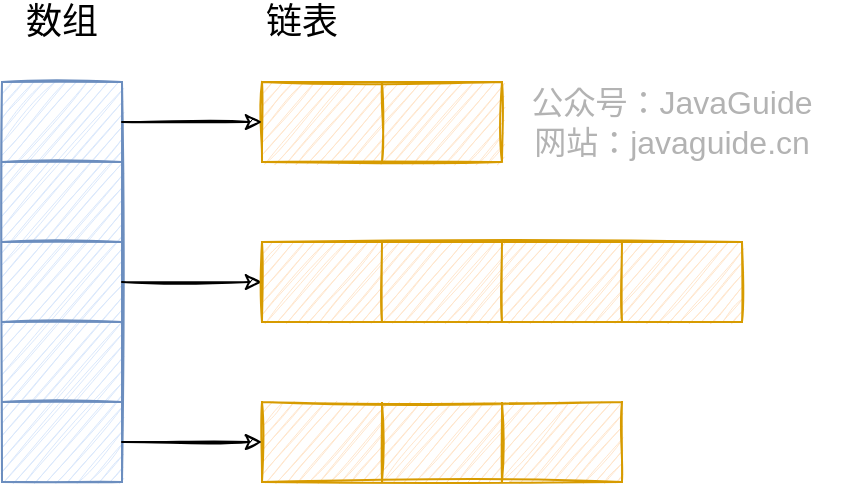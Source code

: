 <mxfile version="13.4.5" type="device"><diagram id="AhvkeES_NzU0VgdTypUe" name="Page-1"><mxGraphModel dx="1106" dy="997" grid="1" gridSize="10" guides="1" tooltips="1" connect="1" arrows="1" fold="1" page="1" pageScale="1" pageWidth="1169" pageHeight="1654" math="0" shadow="0"><root><mxCell id="0"/><mxCell id="1" parent="0"/><mxCell id="6cPH3Mlizi6NZIZ30TPY-1" value="" style="shape=table;html=1;whiteSpace=wrap;startSize=0;container=1;collapsible=0;childLayout=tableLayout;sketch=1;fillColor=#dae8fc;strokeColor=#6c8ebf;rounded=1;" vertex="1" parent="1"><mxGeometry x="290" y="370" width="60" height="200" as="geometry"/></mxCell><mxCell id="6cPH3Mlizi6NZIZ30TPY-2" value="" style="shape=partialRectangle;html=1;whiteSpace=wrap;collapsible=0;dropTarget=0;pointerEvents=0;fillColor=none;top=0;left=0;bottom=0;right=0;points=[[0,0.5],[1,0.5]];portConstraint=eastwest;sketch=1;" vertex="1" parent="6cPH3Mlizi6NZIZ30TPY-1"><mxGeometry width="60" height="40" as="geometry"/></mxCell><mxCell id="6cPH3Mlizi6NZIZ30TPY-3" value="" style="shape=partialRectangle;html=1;whiteSpace=wrap;connectable=0;overflow=hidden;fillColor=none;top=0;left=0;bottom=0;right=0;sketch=1;" vertex="1" parent="6cPH3Mlizi6NZIZ30TPY-2"><mxGeometry width="60" height="40" as="geometry"/></mxCell><mxCell id="6cPH3Mlizi6NZIZ30TPY-4" value="" style="shape=partialRectangle;html=1;whiteSpace=wrap;collapsible=0;dropTarget=0;pointerEvents=0;fillColor=none;top=0;left=0;bottom=0;right=0;points=[[0,0.5],[1,0.5]];portConstraint=eastwest;sketch=1;" vertex="1" parent="6cPH3Mlizi6NZIZ30TPY-1"><mxGeometry y="40" width="60" height="40" as="geometry"/></mxCell><mxCell id="6cPH3Mlizi6NZIZ30TPY-5" value="" style="shape=partialRectangle;html=1;whiteSpace=wrap;connectable=0;overflow=hidden;fillColor=none;top=0;left=0;bottom=0;right=0;sketch=1;" vertex="1" parent="6cPH3Mlizi6NZIZ30TPY-4"><mxGeometry width="60" height="40" as="geometry"/></mxCell><mxCell id="6cPH3Mlizi6NZIZ30TPY-6" value="" style="shape=partialRectangle;html=1;whiteSpace=wrap;collapsible=0;dropTarget=0;pointerEvents=0;fillColor=none;top=0;left=0;bottom=0;right=0;points=[[0,0.5],[1,0.5]];portConstraint=eastwest;sketch=1;" vertex="1" parent="6cPH3Mlizi6NZIZ30TPY-1"><mxGeometry y="80" width="60" height="40" as="geometry"/></mxCell><mxCell id="6cPH3Mlizi6NZIZ30TPY-7" value="" style="shape=partialRectangle;html=1;whiteSpace=wrap;connectable=0;overflow=hidden;fillColor=none;top=0;left=0;bottom=0;right=0;sketch=1;" vertex="1" parent="6cPH3Mlizi6NZIZ30TPY-6"><mxGeometry width="60" height="40" as="geometry"/></mxCell><mxCell id="6cPH3Mlizi6NZIZ30TPY-8" value="" style="shape=partialRectangle;html=1;whiteSpace=wrap;collapsible=0;dropTarget=0;pointerEvents=0;fillColor=none;top=0;left=0;bottom=0;right=0;points=[[0,0.5],[1,0.5]];portConstraint=eastwest;sketch=1;" vertex="1" parent="6cPH3Mlizi6NZIZ30TPY-1"><mxGeometry y="120" width="60" height="40" as="geometry"/></mxCell><mxCell id="6cPH3Mlizi6NZIZ30TPY-9" value="" style="shape=partialRectangle;html=1;whiteSpace=wrap;connectable=0;overflow=hidden;fillColor=none;top=0;left=0;bottom=0;right=0;sketch=1;" vertex="1" parent="6cPH3Mlizi6NZIZ30TPY-8"><mxGeometry width="60" height="40" as="geometry"/></mxCell><mxCell id="6cPH3Mlizi6NZIZ30TPY-10" value="" style="shape=partialRectangle;html=1;whiteSpace=wrap;collapsible=0;dropTarget=0;pointerEvents=0;fillColor=none;top=0;left=0;bottom=0;right=0;points=[[0,0.5],[1,0.5]];portConstraint=eastwest;sketch=1;" vertex="1" parent="6cPH3Mlizi6NZIZ30TPY-1"><mxGeometry y="160" width="60" height="40" as="geometry"/></mxCell><mxCell id="6cPH3Mlizi6NZIZ30TPY-11" value="" style="shape=partialRectangle;html=1;whiteSpace=wrap;connectable=0;overflow=hidden;fillColor=none;top=0;left=0;bottom=0;right=0;sketch=1;" vertex="1" parent="6cPH3Mlizi6NZIZ30TPY-10"><mxGeometry width="60" height="40" as="geometry"/></mxCell><mxCell id="6cPH3Mlizi6NZIZ30TPY-12" value="&lt;font style=&quot;font-size: 18px&quot;&gt;数组&lt;/font&gt;" style="text;html=1;strokeColor=none;fillColor=none;align=center;verticalAlign=middle;whiteSpace=wrap;rounded=0;sketch=1;" vertex="1" parent="1"><mxGeometry x="300" y="330" width="40" height="20" as="geometry"/></mxCell><mxCell id="6cPH3Mlizi6NZIZ30TPY-13" value="" style="shape=table;html=1;whiteSpace=wrap;startSize=0;container=1;collapsible=0;childLayout=tableLayout;rounded=1;strokeColor=#d79b00;fillColor=#ffe6cc;sketch=1;" vertex="1" parent="1"><mxGeometry x="420" y="370" width="120" height="40" as="geometry"/></mxCell><mxCell id="6cPH3Mlizi6NZIZ30TPY-14" value="" style="shape=partialRectangle;html=1;whiteSpace=wrap;collapsible=0;dropTarget=0;pointerEvents=0;fillColor=none;top=0;left=0;bottom=0;right=0;points=[[0,0.5],[1,0.5]];portConstraint=eastwest;sketch=1;" vertex="1" parent="6cPH3Mlizi6NZIZ30TPY-13"><mxGeometry width="120" height="40" as="geometry"/></mxCell><mxCell id="6cPH3Mlizi6NZIZ30TPY-15" value="" style="shape=partialRectangle;html=1;whiteSpace=wrap;connectable=0;overflow=hidden;fillColor=none;top=0;left=0;bottom=0;right=0;sketch=1;" vertex="1" parent="6cPH3Mlizi6NZIZ30TPY-14"><mxGeometry width="60" height="40" as="geometry"/></mxCell><mxCell id="6cPH3Mlizi6NZIZ30TPY-16" value="" style="shape=partialRectangle;html=1;whiteSpace=wrap;connectable=0;overflow=hidden;fillColor=none;top=0;left=0;bottom=0;right=0;sketch=1;" vertex="1" parent="6cPH3Mlizi6NZIZ30TPY-14"><mxGeometry x="60" width="60" height="40" as="geometry"/></mxCell><mxCell id="6cPH3Mlizi6NZIZ30TPY-31" style="edgeStyle=orthogonalEdgeStyle;rounded=0;orthogonalLoop=1;jettySize=auto;html=1;entryX=0;entryY=0.5;entryDx=0;entryDy=0;sketch=1;" edge="1" parent="1" source="6cPH3Mlizi6NZIZ30TPY-6" target="6cPH3Mlizi6NZIZ30TPY-19"><mxGeometry relative="1" as="geometry"/></mxCell><mxCell id="6cPH3Mlizi6NZIZ30TPY-41" style="edgeStyle=orthogonalEdgeStyle;rounded=0;orthogonalLoop=1;jettySize=auto;html=1;entryX=0;entryY=0.5;entryDx=0;entryDy=0;sketch=1;" edge="1" parent="1" source="6cPH3Mlizi6NZIZ30TPY-2" target="6cPH3Mlizi6NZIZ30TPY-14"><mxGeometry relative="1" as="geometry"/></mxCell><mxCell id="6cPH3Mlizi6NZIZ30TPY-19" value="" style="shape=table;html=1;whiteSpace=wrap;startSize=0;container=1;collapsible=0;childLayout=tableLayout;rounded=1;strokeColor=#d79b00;fillColor=#ffe6cc;sketch=1;" vertex="1" parent="1"><mxGeometry x="420" y="450" width="240" height="40" as="geometry"/></mxCell><mxCell id="6cPH3Mlizi6NZIZ30TPY-20" value="" style="shape=partialRectangle;html=1;whiteSpace=wrap;collapsible=0;dropTarget=0;pointerEvents=0;fillColor=none;top=0;left=0;bottom=0;right=0;points=[[0,0.5],[1,0.5]];portConstraint=eastwest;sketch=1;" vertex="1" parent="6cPH3Mlizi6NZIZ30TPY-19"><mxGeometry width="240" height="40" as="geometry"/></mxCell><mxCell id="6cPH3Mlizi6NZIZ30TPY-21" value="" style="shape=partialRectangle;html=1;whiteSpace=wrap;connectable=0;overflow=hidden;fillColor=none;top=0;left=0;bottom=0;right=0;sketch=1;" vertex="1" parent="6cPH3Mlizi6NZIZ30TPY-20"><mxGeometry width="60" height="40" as="geometry"/></mxCell><mxCell id="6cPH3Mlizi6NZIZ30TPY-22" value="" style="shape=partialRectangle;html=1;whiteSpace=wrap;connectable=0;overflow=hidden;fillColor=none;top=0;left=0;bottom=0;right=0;sketch=1;" vertex="1" parent="6cPH3Mlizi6NZIZ30TPY-20"><mxGeometry x="60" width="60" height="40" as="geometry"/></mxCell><mxCell id="6cPH3Mlizi6NZIZ30TPY-23" value="" style="shape=partialRectangle;html=1;whiteSpace=wrap;connectable=0;overflow=hidden;fillColor=none;top=0;left=0;bottom=0;right=0;sketch=1;" vertex="1" parent="6cPH3Mlizi6NZIZ30TPY-20"><mxGeometry x="120" width="60" height="40" as="geometry"/></mxCell><mxCell id="6cPH3Mlizi6NZIZ30TPY-24" value="" style="shape=partialRectangle;html=1;whiteSpace=wrap;connectable=0;overflow=hidden;fillColor=none;top=0;left=0;bottom=0;right=0;sketch=1;" vertex="1" parent="6cPH3Mlizi6NZIZ30TPY-20"><mxGeometry x="180" width="60" height="40" as="geometry"/></mxCell><mxCell id="6cPH3Mlizi6NZIZ30TPY-25" value="" style="shape=table;html=1;whiteSpace=wrap;startSize=0;container=1;collapsible=0;childLayout=tableLayout;rounded=1;strokeColor=#d79b00;fillColor=#ffe6cc;sketch=1;" vertex="1" parent="1"><mxGeometry x="420" y="530" width="180" height="40" as="geometry"/></mxCell><mxCell id="6cPH3Mlizi6NZIZ30TPY-26" value="" style="shape=partialRectangle;html=1;whiteSpace=wrap;collapsible=0;dropTarget=0;pointerEvents=0;fillColor=none;top=0;left=0;bottom=0;right=0;points=[[0,0.5],[1,0.5]];portConstraint=eastwest;sketch=1;" vertex="1" parent="6cPH3Mlizi6NZIZ30TPY-25"><mxGeometry width="180" height="40" as="geometry"/></mxCell><mxCell id="6cPH3Mlizi6NZIZ30TPY-27" value="" style="shape=partialRectangle;html=1;whiteSpace=wrap;connectable=0;overflow=hidden;fillColor=none;top=0;left=0;bottom=0;right=0;sketch=1;" vertex="1" parent="6cPH3Mlizi6NZIZ30TPY-26"><mxGeometry width="60" height="40" as="geometry"/></mxCell><mxCell id="6cPH3Mlizi6NZIZ30TPY-28" value="" style="shape=partialRectangle;html=1;whiteSpace=wrap;connectable=0;overflow=hidden;fillColor=none;top=0;left=0;bottom=0;right=0;sketch=1;" vertex="1" parent="6cPH3Mlizi6NZIZ30TPY-26"><mxGeometry x="60" width="60" height="40" as="geometry"/></mxCell><mxCell id="6cPH3Mlizi6NZIZ30TPY-29" value="" style="shape=partialRectangle;html=1;whiteSpace=wrap;connectable=0;overflow=hidden;fillColor=none;top=0;left=0;bottom=0;right=0;sketch=1;" vertex="1" parent="6cPH3Mlizi6NZIZ30TPY-26"><mxGeometry x="120" width="60" height="40" as="geometry"/></mxCell><mxCell id="6cPH3Mlizi6NZIZ30TPY-42" style="edgeStyle=orthogonalEdgeStyle;rounded=0;orthogonalLoop=1;jettySize=auto;html=1;sketch=1;" edge="1" parent="1" source="6cPH3Mlizi6NZIZ30TPY-10" target="6cPH3Mlizi6NZIZ30TPY-25"><mxGeometry relative="1" as="geometry"/></mxCell><mxCell id="6cPH3Mlizi6NZIZ30TPY-43" value="&lt;font style=&quot;font-size: 18px&quot;&gt;链表&lt;/font&gt;" style="text;html=1;strokeColor=none;fillColor=none;align=center;verticalAlign=middle;whiteSpace=wrap;rounded=0;sketch=1;" vertex="1" parent="1"><mxGeometry x="420" y="330" width="40" height="20" as="geometry"/></mxCell><mxCell id="6cPH3Mlizi6NZIZ30TPY-44" value="公众号：JavaGuide&lt;br style=&quot;font-size: 16px;&quot;&gt;网站：javaguide.cn" style="text;html=1;strokeColor=none;fillColor=none;align=center;verticalAlign=middle;whiteSpace=wrap;rounded=0;labelBackgroundColor=none;fontSize=16;fontColor=#B3B3B3;rotation=0;sketch=1;shadow=0;" vertex="1" parent="1"><mxGeometry x="540" y="385" width="170" height="10" as="geometry"/></mxCell></root></mxGraphModel></diagram></mxfile>